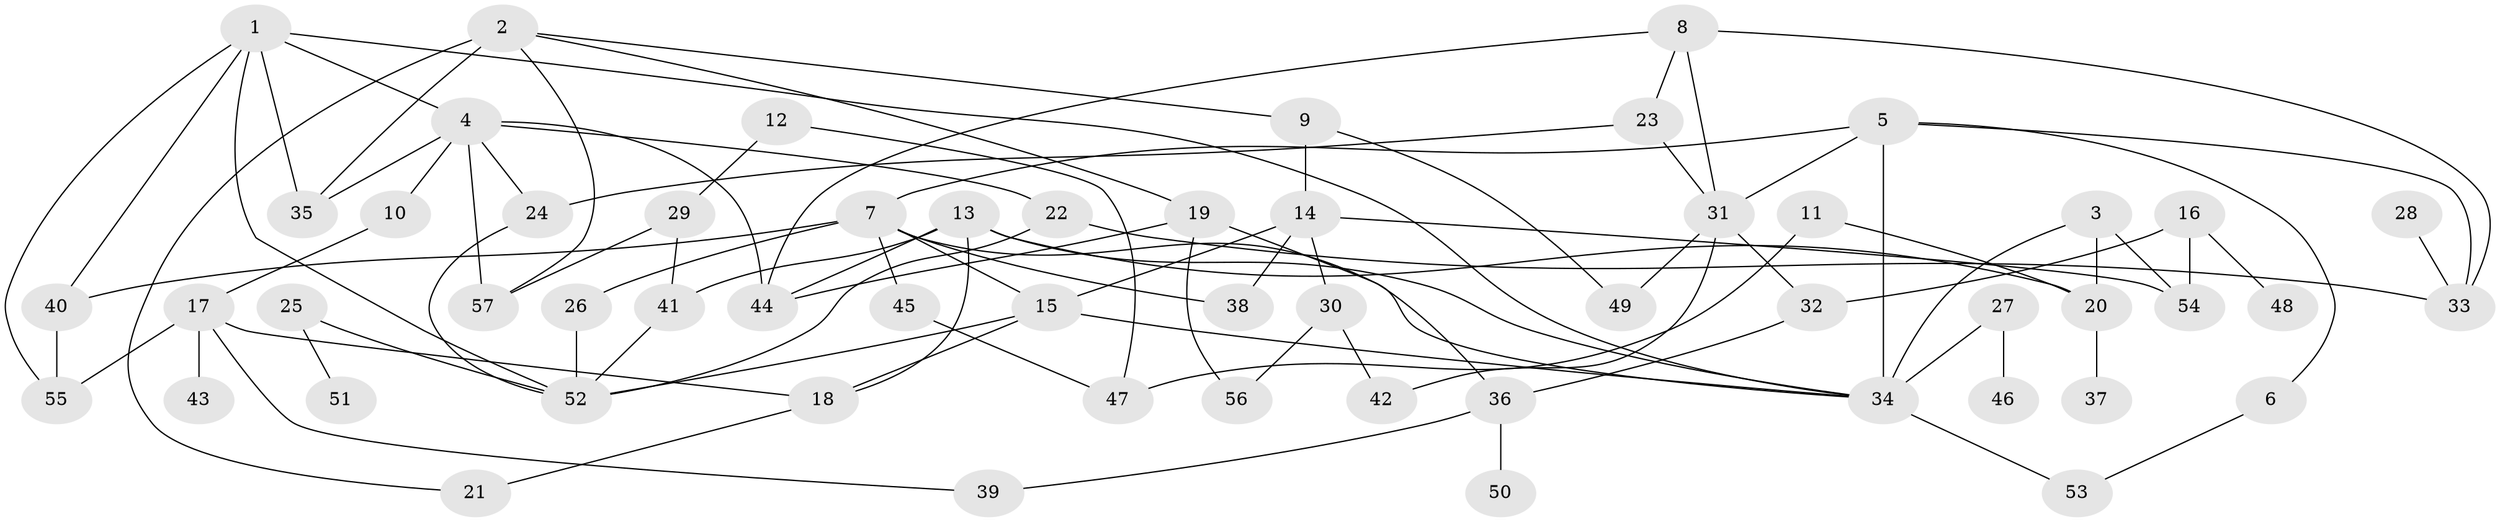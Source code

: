 // original degree distribution, {3: 0.24561403508771928, 6: 0.017543859649122806, 5: 0.07017543859649122, 8: 0.008771929824561403, 7: 0.008771929824561403, 4: 0.11403508771929824, 2: 0.3508771929824561, 1: 0.18421052631578946}
// Generated by graph-tools (version 1.1) at 2025/00/03/09/25 03:00:56]
// undirected, 57 vertices, 92 edges
graph export_dot {
graph [start="1"]
  node [color=gray90,style=filled];
  1;
  2;
  3;
  4;
  5;
  6;
  7;
  8;
  9;
  10;
  11;
  12;
  13;
  14;
  15;
  16;
  17;
  18;
  19;
  20;
  21;
  22;
  23;
  24;
  25;
  26;
  27;
  28;
  29;
  30;
  31;
  32;
  33;
  34;
  35;
  36;
  37;
  38;
  39;
  40;
  41;
  42;
  43;
  44;
  45;
  46;
  47;
  48;
  49;
  50;
  51;
  52;
  53;
  54;
  55;
  56;
  57;
  1 -- 4 [weight=1.0];
  1 -- 34 [weight=1.0];
  1 -- 35 [weight=1.0];
  1 -- 40 [weight=1.0];
  1 -- 52 [weight=1.0];
  1 -- 55 [weight=1.0];
  2 -- 9 [weight=1.0];
  2 -- 19 [weight=1.0];
  2 -- 21 [weight=1.0];
  2 -- 35 [weight=2.0];
  2 -- 57 [weight=1.0];
  3 -- 20 [weight=1.0];
  3 -- 34 [weight=1.0];
  3 -- 54 [weight=1.0];
  4 -- 10 [weight=1.0];
  4 -- 22 [weight=1.0];
  4 -- 24 [weight=1.0];
  4 -- 35 [weight=1.0];
  4 -- 44 [weight=1.0];
  4 -- 57 [weight=1.0];
  5 -- 6 [weight=1.0];
  5 -- 7 [weight=1.0];
  5 -- 31 [weight=1.0];
  5 -- 33 [weight=1.0];
  5 -- 34 [weight=1.0];
  6 -- 53 [weight=1.0];
  7 -- 15 [weight=1.0];
  7 -- 26 [weight=1.0];
  7 -- 34 [weight=1.0];
  7 -- 38 [weight=1.0];
  7 -- 40 [weight=1.0];
  7 -- 45 [weight=1.0];
  8 -- 23 [weight=1.0];
  8 -- 31 [weight=1.0];
  8 -- 33 [weight=1.0];
  8 -- 44 [weight=1.0];
  9 -- 14 [weight=1.0];
  9 -- 49 [weight=1.0];
  10 -- 17 [weight=1.0];
  11 -- 20 [weight=1.0];
  11 -- 47 [weight=1.0];
  12 -- 29 [weight=1.0];
  12 -- 47 [weight=1.0];
  13 -- 18 [weight=1.0];
  13 -- 20 [weight=1.0];
  13 -- 34 [weight=1.0];
  13 -- 41 [weight=1.0];
  13 -- 44 [weight=1.0];
  14 -- 15 [weight=1.0];
  14 -- 30 [weight=1.0];
  14 -- 38 [weight=1.0];
  14 -- 54 [weight=1.0];
  15 -- 18 [weight=1.0];
  15 -- 34 [weight=1.0];
  15 -- 52 [weight=1.0];
  16 -- 32 [weight=1.0];
  16 -- 48 [weight=1.0];
  16 -- 54 [weight=1.0];
  17 -- 18 [weight=1.0];
  17 -- 39 [weight=1.0];
  17 -- 43 [weight=2.0];
  17 -- 55 [weight=1.0];
  18 -- 21 [weight=1.0];
  19 -- 36 [weight=1.0];
  19 -- 44 [weight=1.0];
  19 -- 56 [weight=1.0];
  20 -- 37 [weight=1.0];
  22 -- 33 [weight=1.0];
  22 -- 52 [weight=1.0];
  23 -- 24 [weight=1.0];
  23 -- 31 [weight=1.0];
  24 -- 52 [weight=1.0];
  25 -- 51 [weight=1.0];
  25 -- 52 [weight=1.0];
  26 -- 52 [weight=1.0];
  27 -- 34 [weight=2.0];
  27 -- 46 [weight=1.0];
  28 -- 33 [weight=1.0];
  29 -- 41 [weight=1.0];
  29 -- 57 [weight=1.0];
  30 -- 42 [weight=1.0];
  30 -- 56 [weight=1.0];
  31 -- 32 [weight=1.0];
  31 -- 42 [weight=1.0];
  31 -- 49 [weight=1.0];
  32 -- 36 [weight=1.0];
  34 -- 53 [weight=1.0];
  36 -- 39 [weight=1.0];
  36 -- 50 [weight=1.0];
  40 -- 55 [weight=1.0];
  41 -- 52 [weight=1.0];
  45 -- 47 [weight=1.0];
}
